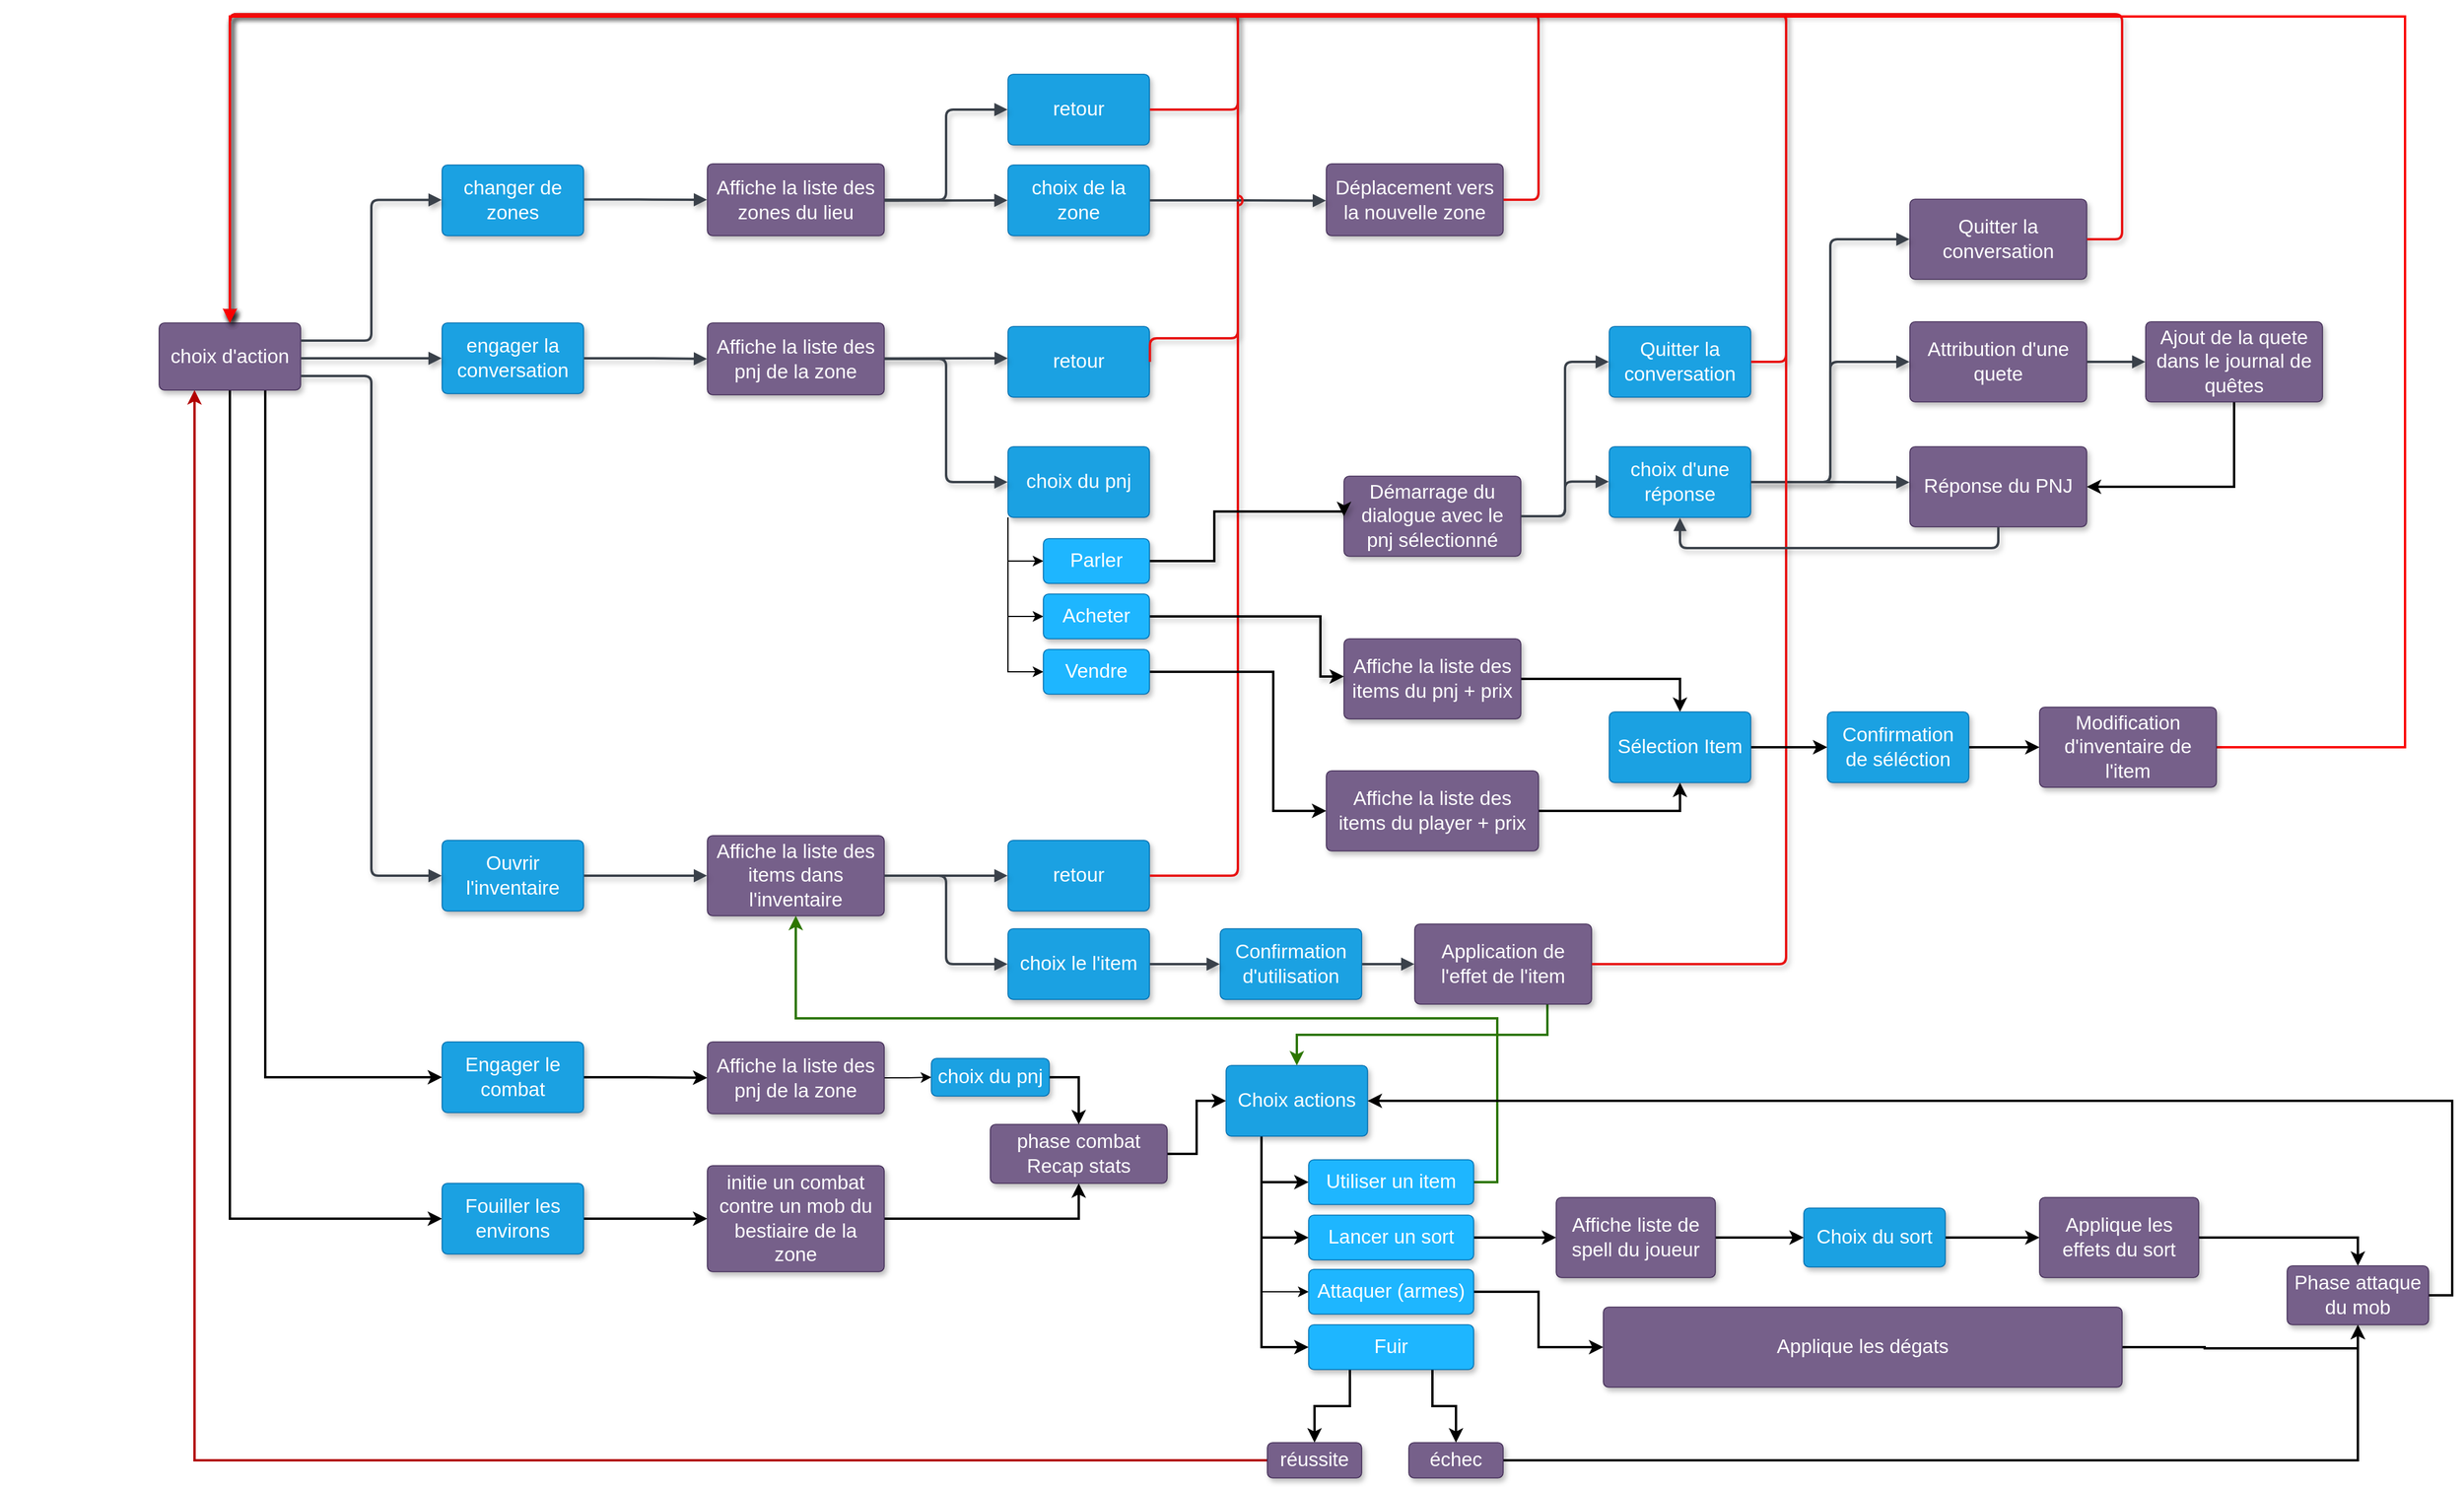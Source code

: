 <mxfile version="21.7.5" type="github">
  <diagram name="Page-1" id="pXf57ErNR6CUXouXYGjw">
    <mxGraphModel dx="1434" dy="737" grid="1" gridSize="10" guides="1" tooltips="1" connect="1" arrows="1" fold="1" page="1" pageScale="1" pageWidth="827" pageHeight="1169" math="0" shadow="0">
      <root>
        <mxCell id="0" />
        <mxCell id="1" parent="0" />
        <mxCell id="cWhIVoYmu8lc0drstKn1-5" value="" style="html=1;overflow=block;blockSpacing=1;whiteSpace=wrap;shape=image;fontSize=13;spacing=3.8;strokeColor=none;strokeOpacity=100;strokeWidth=0;image=https://images.lucid.app/images/f2c047ac-3853-4845-8011-361d3f9bb1c0/content;imageAspect=0;lucidId=NDhw_tzAxtpc;" parent="1" vertex="1">
          <mxGeometry x="300" y="255" width="96" height="96" as="geometry" />
        </mxCell>
        <mxCell id="cWhIVoYmu8lc0drstKn1-6" value="changer de zones" style="html=1;overflow=block;blockSpacing=1;whiteSpace=wrap;fontSize=16.7;fontColor=#ffffff;spacing=3.8;strokeColor=#006EAF;strokeOpacity=100;rounded=1;absoluteArcSize=1;arcSize=9;strokeWidth=0.8;lucidId=AEhwHSCOM_VT;shadow=1;fillColor=#1ba1e2;" parent="1" vertex="1">
          <mxGeometry x="675" y="136" width="120" height="60" as="geometry" />
        </mxCell>
        <mxCell id="cWhIVoYmu8lc0drstKn1-7" value="" style="html=1;jettySize=18;whiteSpace=wrap;fontSize=13;strokeColor=#3a414a;strokeOpacity=100;strokeWidth=2;rounded=1;arcSize=12;edgeStyle=orthogonalEdgeStyle;startArrow=none;endArrow=block;endFill=1;exitX=1.003;exitY=0.488;exitPerimeter=0;entryX=-0.002;entryY=0.5;entryPerimeter=0;lucidId=KEhwgNoPgrf7;shadow=1;" parent="1" source="cWhIVoYmu8lc0drstKn1-6" target="cWhIVoYmu8lc0drstKn1-11" edge="1">
          <mxGeometry width="100" height="100" relative="1" as="geometry">
            <Array as="points" />
          </mxGeometry>
        </mxCell>
        <mxCell id="cWhIVoYmu8lc0drstKn1-8" value="engager la conversation" style="html=1;overflow=block;blockSpacing=1;whiteSpace=wrap;fontSize=16.7;fontColor=#ffffff;spacing=3.8;strokeColor=#006EAF;strokeOpacity=100;rounded=1;absoluteArcSize=1;arcSize=9;strokeWidth=0.8;lucidId=nLhwSF._7.M3;glass=0;perimeter=rectanglePerimeter;shadow=1;fillColor=#1ba1e2;" parent="1" vertex="1">
          <mxGeometry x="675" y="270" width="120" height="60" as="geometry" />
        </mxCell>
        <mxCell id="cWhIVoYmu8lc0drstKn1-9" value="Ouvrir l&#39;inventaire" style="html=1;overflow=block;blockSpacing=1;whiteSpace=wrap;fontSize=16.7;fontColor=#ffffff;spacing=3.8;strokeColor=#006EAF;strokeOpacity=100;rounded=1;absoluteArcSize=1;arcSize=9;strokeWidth=0.8;lucidId=sLhw0DfxsH~P;shadow=1;fillColor=#1ba1e2;" parent="1" vertex="1">
          <mxGeometry x="675" y="709" width="120" height="60" as="geometry" />
        </mxCell>
        <mxCell id="cWhIVoYmu8lc0drstKn1-10" value="" style="html=1;jettySize=18;whiteSpace=wrap;fontSize=13;strokeColor=#3a414a;strokeOpacity=100;strokeWidth=2;rounded=1;arcSize=12;edgeStyle=orthogonalEdgeStyle;startArrow=none;endArrow=block;endFill=1;exitX=1.003;exitY=0.5;exitPerimeter=0;entryX=-0.002;entryY=0.5;entryPerimeter=0;lucidId=DkiwiF8a_IT9;shadow=1;" parent="1" source="cWhIVoYmu8lc0drstKn1-8" target="cWhIVoYmu8lc0drstKn1-12" edge="1">
          <mxGeometry width="100" height="100" relative="1" as="geometry">
            <Array as="points" />
          </mxGeometry>
        </mxCell>
        <mxCell id="cWhIVoYmu8lc0drstKn1-11" value="Affiche la liste des zones du lieu" style="html=1;overflow=block;blockSpacing=1;whiteSpace=wrap;fontSize=16.7;spacing=3.8;strokeOpacity=100;rounded=1;absoluteArcSize=1;arcSize=9;strokeWidth=0.8;lucidId=2kiwTFsuE1p5;shadow=1;fillColor=#76608a;strokeColor=#432D57;fontColor=#ffffff;" parent="1" vertex="1">
          <mxGeometry x="900" y="135" width="150" height="61" as="geometry" />
        </mxCell>
        <mxCell id="cWhIVoYmu8lc0drstKn1-12" value="Affiche la liste des pnj de la zone" style="html=1;overflow=block;blockSpacing=1;whiteSpace=wrap;fontSize=16.7;spacing=3.8;strokeOpacity=100;rounded=1;absoluteArcSize=1;arcSize=9;strokeWidth=0.8;lucidId=cmiwOlxFpaWT;shadow=1;fillColor=#76608a;strokeColor=#432D57;fontColor=#ffffff;" parent="1" vertex="1">
          <mxGeometry x="900" y="270" width="150" height="61" as="geometry" />
        </mxCell>
        <mxCell id="cWhIVoYmu8lc0drstKn1-13" value="" style="html=1;jettySize=18;whiteSpace=wrap;fontSize=13;strokeColor=#3a414a;strokeOpacity=100;strokeWidth=2;rounded=1;arcSize=12;edgeStyle=orthogonalEdgeStyle;startArrow=none;endArrow=block;endFill=1;exitX=1.002;exitY=0.512;exitPerimeter=0;entryX=-0.003;entryY=0.5;entryPerimeter=0;lucidId=yniwlX-cgcV3;shadow=1;" parent="1" source="cWhIVoYmu8lc0drstKn1-11" target="cWhIVoYmu8lc0drstKn1-14" edge="1">
          <mxGeometry width="100" height="100" relative="1" as="geometry">
            <Array as="points">
              <mxPoint x="1155" y="166" />
            </Array>
          </mxGeometry>
        </mxCell>
        <mxCell id="cWhIVoYmu8lc0drstKn1-14" value="choix de la zone" style="html=1;overflow=block;blockSpacing=1;whiteSpace=wrap;fontSize=16.7;fontColor=#ffffff;spacing=3.8;strokeColor=#006EAF;strokeOpacity=100;rounded=1;absoluteArcSize=1;arcSize=9;strokeWidth=0.8;lucidId=VniwyBhg52oo;shadow=1;fillColor=#1ba1e2;" parent="1" vertex="1">
          <mxGeometry x="1155" y="136" width="120" height="60" as="geometry" />
        </mxCell>
        <mxCell id="cWhIVoYmu8lc0drstKn1-15" value="retour" style="html=1;overflow=block;blockSpacing=1;whiteSpace=wrap;fontSize=16.7;fontColor=#ffffff;spacing=3.8;strokeColor=#006EAF;strokeOpacity=100;rounded=1;absoluteArcSize=1;arcSize=9;strokeWidth=0.8;lucidId=poiwYziT9EuI;shadow=1;fillColor=#1ba1e2;" parent="1" vertex="1">
          <mxGeometry x="1155" y="59" width="120" height="60" as="geometry" />
        </mxCell>
        <mxCell id="cWhIVoYmu8lc0drstKn1-16" value="" style="html=1;jettySize=18;whiteSpace=wrap;fontSize=13;strokeColor=#3a414a;strokeOpacity=100;strokeWidth=2;rounded=1;arcSize=12;edgeStyle=orthogonalEdgeStyle;startArrow=none;endArrow=block;endFill=1;exitX=1.002;exitY=0.5;exitPerimeter=0;entryX=-0.003;entryY=0.5;entryPerimeter=0;lucidId=Eoiwc4lwBgEu;shadow=1;" parent="1" source="cWhIVoYmu8lc0drstKn1-11" target="cWhIVoYmu8lc0drstKn1-15" edge="1">
          <mxGeometry width="100" height="100" relative="1" as="geometry">
            <Array as="points" />
          </mxGeometry>
        </mxCell>
        <mxCell id="cWhIVoYmu8lc0drstKn1-17" value="" style="html=1;jettySize=18;whiteSpace=wrap;fontSize=13;strokeColor=#e81313;strokeOpacity=100;strokeWidth=2;rounded=1;arcSize=12;edgeStyle=orthogonalEdgeStyle;startArrow=none;endArrow=block;endFill=1;exitX=1.003;exitY=0.5;exitPerimeter=0;entryX=0.5;entryY=-0.007;entryPerimeter=0;lucidId=7oiwGmUg6I0B;shadow=1;" parent="1" source="cWhIVoYmu8lc0drstKn1-15" target="cWhIVoYmu8lc0drstKn1-18" edge="1">
          <mxGeometry width="100" height="100" relative="1" as="geometry">
            <Array as="points">
              <mxPoint x="1350" y="89" />
              <mxPoint x="1350" y="8" />
              <mxPoint x="495" y="8" />
            </Array>
          </mxGeometry>
        </mxCell>
        <mxCell id="cWhIVoYmu8lc0drstKn1-85" style="edgeStyle=orthogonalEdgeStyle;rounded=0;orthogonalLoop=1;jettySize=auto;html=1;exitX=0.75;exitY=1;exitDx=0;exitDy=0;entryX=0;entryY=0.5;entryDx=0;entryDy=0;strokeWidth=2;" parent="1" source="cWhIVoYmu8lc0drstKn1-18" target="cWhIVoYmu8lc0drstKn1-86" edge="1">
          <mxGeometry relative="1" as="geometry">
            <mxPoint x="530" y="750" as="targetPoint" />
          </mxGeometry>
        </mxCell>
        <mxCell id="cWhIVoYmu8lc0drstKn1-89" style="edgeStyle=orthogonalEdgeStyle;rounded=0;orthogonalLoop=1;jettySize=auto;html=1;exitX=0.5;exitY=1;exitDx=0;exitDy=0;entryX=0;entryY=0.5;entryDx=0;entryDy=0;strokeWidth=2;" parent="1" source="cWhIVoYmu8lc0drstKn1-18" target="cWhIVoYmu8lc0drstKn1-90" edge="1">
          <mxGeometry relative="1" as="geometry">
            <mxPoint x="494.5" y="1031.25" as="targetPoint" />
          </mxGeometry>
        </mxCell>
        <mxCell id="cWhIVoYmu8lc0drstKn1-18" value="choix d&#39;action" style="html=1;overflow=block;blockSpacing=1;whiteSpace=wrap;fontSize=16.7;fontColor=#ffffff;spacing=9;strokeColor=#432D57;strokeOpacity=100;rounded=1;absoluteArcSize=1;arcSize=9;strokeWidth=0.8;lucidId=cpiwK5E.C-O5;shadow=1;fillColor=#76608a;" parent="1" vertex="1">
          <mxGeometry x="435" y="270" width="120" height="57" as="geometry" />
        </mxCell>
        <mxCell id="cWhIVoYmu8lc0drstKn1-19" value="retour" style="html=1;overflow=block;blockSpacing=1;whiteSpace=wrap;fontSize=16.7;fontColor=#ffffff;spacing=3.8;strokeColor=#006EAF;strokeOpacity=100;rounded=1;absoluteArcSize=1;arcSize=9;strokeWidth=0.8;lucidId=mgjwtNQ0fTA8;shadow=1;fillColor=#1ba1e2;" parent="1" vertex="1">
          <mxGeometry x="1155" y="273" width="120" height="60" as="geometry" />
        </mxCell>
        <mxCell id="cWhIVoYmu8lc0drstKn1-82" style="edgeStyle=orthogonalEdgeStyle;rounded=0;orthogonalLoop=1;jettySize=auto;html=1;exitX=0;exitY=1;exitDx=0;exitDy=0;entryX=0;entryY=0.5;entryDx=0;entryDy=0;" parent="1" source="cWhIVoYmu8lc0drstKn1-20" target="cWhIVoYmu8lc0drstKn1-59" edge="1">
          <mxGeometry relative="1" as="geometry" />
        </mxCell>
        <mxCell id="cWhIVoYmu8lc0drstKn1-83" style="edgeStyle=orthogonalEdgeStyle;rounded=0;orthogonalLoop=1;jettySize=auto;html=1;exitX=0;exitY=1;exitDx=0;exitDy=0;entryX=0;entryY=0.5;entryDx=0;entryDy=0;" parent="1" source="cWhIVoYmu8lc0drstKn1-20" target="cWhIVoYmu8lc0drstKn1-60" edge="1">
          <mxGeometry relative="1" as="geometry" />
        </mxCell>
        <mxCell id="cWhIVoYmu8lc0drstKn1-84" style="edgeStyle=orthogonalEdgeStyle;rounded=0;orthogonalLoop=1;jettySize=auto;html=1;exitX=0;exitY=1;exitDx=0;exitDy=0;entryX=0;entryY=0.5;entryDx=0;entryDy=0;" parent="1" source="cWhIVoYmu8lc0drstKn1-20" target="cWhIVoYmu8lc0drstKn1-61" edge="1">
          <mxGeometry relative="1" as="geometry" />
        </mxCell>
        <mxCell id="cWhIVoYmu8lc0drstKn1-20" value="choix du pnj" style="html=1;overflow=block;blockSpacing=1;whiteSpace=wrap;fontSize=16.7;fontColor=#ffffff;spacing=3.8;strokeColor=#006EAF;strokeOpacity=100;rounded=1;absoluteArcSize=1;arcSize=9;strokeWidth=0.8;lucidId=qgjw9BtgjcCQ;shadow=1;fillColor=#1ba1e2;" parent="1" vertex="1">
          <mxGeometry x="1155" y="375" width="120" height="60" as="geometry" />
        </mxCell>
        <mxCell id="cWhIVoYmu8lc0drstKn1-21" value="" style="html=1;jettySize=18;whiteSpace=wrap;fontSize=13;strokeColor=#e81313;strokeOpacity=100;strokeWidth=2;rounded=1;arcSize=12;edgeStyle=orthogonalEdgeStyle;startArrow=none;endArrow=block;endFill=1;exitX=1.003;exitY=0.5;exitPerimeter=0;entryX=0.5;entryY=-0.007;entryPerimeter=0;lucidId=Fgjw.ODxZ1qW;shadow=1;" parent="1" source="cWhIVoYmu8lc0drstKn1-19" target="cWhIVoYmu8lc0drstKn1-18" edge="1">
          <mxGeometry width="100" height="100" relative="1" as="geometry">
            <Array as="points">
              <mxPoint x="1275" y="283" />
              <mxPoint x="1350" y="283" />
              <mxPoint x="1350" y="8" />
              <mxPoint x="495" y="8" />
            </Array>
          </mxGeometry>
        </mxCell>
        <mxCell id="cWhIVoYmu8lc0drstKn1-22" value="Déplacement vers la nouvelle zone" style="html=1;overflow=block;blockSpacing=1;whiteSpace=wrap;fontSize=16.7;spacing=3.8;strokeOpacity=100;rounded=1;absoluteArcSize=1;arcSize=9;strokeWidth=0.8;lucidId=NhjwN5seCjLi;shadow=1;fillColor=#76608a;strokeColor=#432D57;fontColor=#ffffff;" parent="1" vertex="1">
          <mxGeometry x="1425" y="135" width="150" height="61" as="geometry" />
        </mxCell>
        <mxCell id="cWhIVoYmu8lc0drstKn1-23" value="" style="html=1;jettySize=18;whiteSpace=wrap;fontSize=13;strokeColor=#3a414a;strokeOpacity=100;strokeWidth=2;rounded=1;arcSize=12;edgeStyle=orthogonalEdgeStyle;startArrow=none;endArrow=block;endFill=1;exitX=1.003;exitY=0.5;exitPerimeter=0;entryX=-0.002;entryY=0.512;entryPerimeter=0;lucidId=2hjwpzxrK0rB;shadow=1;" parent="1" source="cWhIVoYmu8lc0drstKn1-14" target="cWhIVoYmu8lc0drstKn1-22" edge="1">
          <mxGeometry width="100" height="100" relative="1" as="geometry">
            <Array as="points" />
          </mxGeometry>
        </mxCell>
        <mxCell id="cWhIVoYmu8lc0drstKn1-24" value="" style="html=1;jettySize=18;whiteSpace=wrap;fontSize=13;strokeColor=#e81313;strokeOpacity=100;strokeWidth=2;rounded=1;arcSize=12;edgeStyle=orthogonalEdgeStyle;startArrow=none;endArrow=block;endFill=1;exitX=1.002;exitY=0.5;exitPerimeter=0;entryX=0.5;entryY=-0.007;entryPerimeter=0;lucidId=pijwfKskMDhM;shadow=1;" parent="1" source="cWhIVoYmu8lc0drstKn1-22" target="cWhIVoYmu8lc0drstKn1-18" edge="1">
          <mxGeometry width="100" height="100" relative="1" as="geometry">
            <Array as="points">
              <mxPoint x="1605" y="165" />
              <mxPoint x="1605" y="8" />
              <mxPoint x="495" y="8" />
            </Array>
          </mxGeometry>
        </mxCell>
        <mxCell id="cWhIVoYmu8lc0drstKn1-25" value="" style="html=1;jettySize=18;whiteSpace=wrap;fontSize=13;strokeColor=#3a414a;strokeOpacity=100;strokeWidth=2;rounded=1;arcSize=12;edgeStyle=orthogonalEdgeStyle;startArrow=none;endArrow=block;endFill=1;exitX=1.003;exitY=0.263;exitPerimeter=0;entryX=-0.003;entryY=0.493;entryPerimeter=0;lucidId=ejjw0sVsWgdk;shadow=1;" parent="1" source="cWhIVoYmu8lc0drstKn1-18" target="cWhIVoYmu8lc0drstKn1-6" edge="1">
          <mxGeometry width="100" height="100" relative="1" as="geometry">
            <Array as="points" />
          </mxGeometry>
        </mxCell>
        <mxCell id="cWhIVoYmu8lc0drstKn1-26" value="" style="html=1;jettySize=18;whiteSpace=wrap;fontSize=13;strokeColor=#3a414a;strokeOpacity=100;strokeWidth=2;rounded=1;arcSize=12;edgeStyle=orthogonalEdgeStyle;startArrow=none;endArrow=block;endFill=1;exitX=1.003;exitY=0.526;exitPerimeter=0;entryX=-0.003;entryY=0.5;entryPerimeter=0;lucidId=ujjwj6dSUhN7;shadow=1;" parent="1" source="cWhIVoYmu8lc0drstKn1-18" target="cWhIVoYmu8lc0drstKn1-8" edge="1">
          <mxGeometry width="100" height="100" relative="1" as="geometry">
            <Array as="points" />
          </mxGeometry>
        </mxCell>
        <mxCell id="cWhIVoYmu8lc0drstKn1-27" value="" style="html=1;jettySize=18;whiteSpace=wrap;fontSize=13;strokeColor=#3a414a;strokeOpacity=100;strokeWidth=2;rounded=1;arcSize=12;edgeStyle=orthogonalEdgeStyle;startArrow=none;endArrow=block;endFill=1;exitX=1.003;exitY=0.789;exitPerimeter=0;entryX=-0.003;entryY=0.5;entryPerimeter=0;lucidId=EjjwHa7q5nLD;shadow=1;" parent="1" source="cWhIVoYmu8lc0drstKn1-18" target="cWhIVoYmu8lc0drstKn1-9" edge="1">
          <mxGeometry width="100" height="100" relative="1" as="geometry">
            <Array as="points" />
          </mxGeometry>
        </mxCell>
        <mxCell id="cWhIVoYmu8lc0drstKn1-28" value="" style="html=1;jettySize=18;whiteSpace=wrap;fontSize=13;strokeColor=#3a414a;strokeOpacity=100;strokeWidth=2;rounded=1;arcSize=12;edgeStyle=orthogonalEdgeStyle;startArrow=none;endArrow=block;endFill=1;exitX=1.002;exitY=0.494;exitPerimeter=0;entryX=-0.002;entryY=0.45;entryPerimeter=0;lucidId=4kjw_h5jDd_P;shadow=1;" parent="1" source="cWhIVoYmu8lc0drstKn1-12" target="cWhIVoYmu8lc0drstKn1-19" edge="1">
          <mxGeometry width="100" height="100" relative="1" as="geometry">
            <Array as="points">
              <mxPoint x="1155" y="300" />
            </Array>
          </mxGeometry>
        </mxCell>
        <mxCell id="cWhIVoYmu8lc0drstKn1-29" value="" style="html=1;jettySize=18;whiteSpace=wrap;fontSize=13;strokeColor=#3a414a;strokeOpacity=100;strokeWidth=2;rounded=1;arcSize=12;edgeStyle=orthogonalEdgeStyle;startArrow=none;endArrow=block;endFill=1;exitX=1.002;exitY=0.5;exitPerimeter=0;entryX=-0.003;entryY=0.5;entryPerimeter=0;lucidId=aljwPK9jdADe;shadow=1;" parent="1" source="cWhIVoYmu8lc0drstKn1-12" target="cWhIVoYmu8lc0drstKn1-20" edge="1">
          <mxGeometry width="100" height="100" relative="1" as="geometry">
            <Array as="points" />
          </mxGeometry>
        </mxCell>
        <mxCell id="cWhIVoYmu8lc0drstKn1-30" value="Démarrage du dialogue avec le pnj sélectionné" style="html=1;overflow=block;blockSpacing=1;whiteSpace=wrap;fontSize=16.7;spacing=3.8;strokeOpacity=100;rounded=1;absoluteArcSize=1;arcSize=9;strokeWidth=0.8;lucidId=EljwK09G9nqQ;shadow=1;fillColor=#76608a;strokeColor=#432D57;fontColor=#ffffff;" parent="1" vertex="1">
          <mxGeometry x="1440" y="400" width="150" height="68" as="geometry" />
        </mxCell>
        <mxCell id="cWhIVoYmu8lc0drstKn1-32" value="choix d&#39;une réponse" style="html=1;overflow=block;blockSpacing=1;whiteSpace=wrap;fontSize=16.7;fontColor=#ffffff;spacing=3.8;strokeColor=#006EAF;strokeOpacity=100;rounded=1;absoluteArcSize=1;arcSize=9;strokeWidth=0.8;lucidId=0mjwWVyiKcxn;shadow=1;fillColor=#1ba1e2;" parent="1" vertex="1">
          <mxGeometry x="1665" y="375" width="120" height="60" as="geometry" />
        </mxCell>
        <mxCell id="cWhIVoYmu8lc0drstKn1-33" value="Quitter la conversation" style="html=1;overflow=block;blockSpacing=1;whiteSpace=wrap;fontSize=16.7;spacing=3.8;strokeOpacity=100;rounded=1;absoluteArcSize=1;arcSize=9;strokeWidth=0.8;lucidId=gnjw3Rhx1lc6;shadow=1;fillColor=#1ba1e2;fontColor=#ffffff;strokeColor=#006EAF;" parent="1" vertex="1">
          <mxGeometry x="1665" y="273" width="120" height="60" as="geometry" />
        </mxCell>
        <mxCell id="cWhIVoYmu8lc0drstKn1-34" value="" style="html=1;jettySize=18;whiteSpace=wrap;fontSize=13;strokeColor=#3a414a;strokeOpacity=100;strokeWidth=2;rounded=1;arcSize=12;edgeStyle=orthogonalEdgeStyle;startArrow=none;endArrow=block;endFill=1;exitX=1.002;exitY=0.5;exitPerimeter=0;entryX=-0.003;entryY=0.494;entryPerimeter=0;lucidId=CnjwrM5vSXp~;shadow=1;" parent="1" source="cWhIVoYmu8lc0drstKn1-30" target="cWhIVoYmu8lc0drstKn1-32" edge="1">
          <mxGeometry width="100" height="100" relative="1" as="geometry">
            <Array as="points" />
          </mxGeometry>
        </mxCell>
        <mxCell id="cWhIVoYmu8lc0drstKn1-35" value="" style="html=1;jettySize=18;whiteSpace=wrap;fontSize=13;strokeColor=#3a414a;strokeOpacity=100;strokeWidth=2;rounded=1;arcSize=12;edgeStyle=orthogonalEdgeStyle;startArrow=none;endArrow=block;endFill=1;exitX=1.002;exitY=0.5;exitPerimeter=0;entryX=-0.003;entryY=0.5;entryPerimeter=0;lucidId=HnjwW5t_CYCh;shadow=1;" parent="1" source="cWhIVoYmu8lc0drstKn1-30" target="cWhIVoYmu8lc0drstKn1-33" edge="1">
          <mxGeometry width="100" height="100" relative="1" as="geometry">
            <Array as="points" />
          </mxGeometry>
        </mxCell>
        <mxCell id="cWhIVoYmu8lc0drstKn1-36" value="" style="html=1;jettySize=18;whiteSpace=wrap;fontSize=13;strokeColor=#e81313;strokeOpacity=100;strokeWidth=2;rounded=1;arcSize=12;edgeStyle=orthogonalEdgeStyle;startArrow=none;endArrow=block;endFill=1;exitX=1.003;exitY=0.5;exitPerimeter=0;entryX=0.5;entryY=-0.007;entryPerimeter=0;lucidId=3njwqm7Eqh_e;shadow=1;" parent="1" source="cWhIVoYmu8lc0drstKn1-33" target="cWhIVoYmu8lc0drstKn1-18" edge="1">
          <mxGeometry width="100" height="100" relative="1" as="geometry">
            <Array as="points">
              <mxPoint x="1815" y="303" />
              <mxPoint x="1815" y="8" />
              <mxPoint x="495" y="8" />
            </Array>
          </mxGeometry>
        </mxCell>
        <mxCell id="cWhIVoYmu8lc0drstKn1-37" value="Réponse du PNJ" style="html=1;overflow=block;blockSpacing=1;whiteSpace=wrap;fontSize=16.7;spacing=3.8;strokeOpacity=100;rounded=1;absoluteArcSize=1;arcSize=9;strokeWidth=0.8;lucidId=LojwBHifcv6z;shadow=1;fillColor=#76608a;strokeColor=#432D57;fontColor=#ffffff;" parent="1" vertex="1">
          <mxGeometry x="1920" y="375" width="150" height="68" as="geometry" />
        </mxCell>
        <mxCell id="cWhIVoYmu8lc0drstKn1-38" value="" style="html=1;jettySize=18;whiteSpace=wrap;fontSize=13;strokeColor=#3a414a;strokeOpacity=100;strokeWidth=2;rounded=1;arcSize=12;edgeStyle=orthogonalEdgeStyle;startArrow=none;endArrow=block;endFill=1;exitX=1.003;exitY=0.5;exitPerimeter=0;entryX=-0.002;entryY=0.444;entryPerimeter=0;lucidId=4ojwZ1-GD_Hs;shadow=1;" parent="1" source="cWhIVoYmu8lc0drstKn1-32" target="cWhIVoYmu8lc0drstKn1-37" edge="1">
          <mxGeometry width="100" height="100" relative="1" as="geometry">
            <Array as="points" />
          </mxGeometry>
        </mxCell>
        <mxCell id="cWhIVoYmu8lc0drstKn1-39" value="Attribution d&#39;une quete" style="html=1;overflow=block;blockSpacing=1;whiteSpace=wrap;fontSize=16.7;spacing=3.8;strokeOpacity=100;rounded=1;absoluteArcSize=1;arcSize=9;strokeWidth=0.8;lucidId=0pjw~6Bn57pE;shadow=1;fillColor=#76608a;strokeColor=#432D57;fontColor=#ffffff;" parent="1" vertex="1">
          <mxGeometry x="1920" y="269" width="150" height="68" as="geometry" />
        </mxCell>
        <mxCell id="cWhIVoYmu8lc0drstKn1-40" value="Quitter la conversation" style="html=1;overflow=block;blockSpacing=1;whiteSpace=wrap;fontSize=16.7;spacing=3.8;strokeOpacity=100;rounded=1;absoluteArcSize=1;arcSize=9;strokeWidth=0.8;lucidId=4pjwjmo7.zKn;shadow=1;fillColor=#76608a;strokeColor=#432D57;fontColor=#ffffff;" parent="1" vertex="1">
          <mxGeometry x="1920" y="165" width="150" height="68" as="geometry" />
        </mxCell>
        <mxCell id="cWhIVoYmu8lc0drstKn1-41" value="" style="html=1;jettySize=18;whiteSpace=wrap;fontSize=13;strokeColor=#3a414a;strokeOpacity=100;strokeWidth=2;rounded=1;arcSize=12;edgeStyle=orthogonalEdgeStyle;startArrow=none;endArrow=block;endFill=1;exitX=1.003;exitY=0.5;exitPerimeter=0;entryX=-0.002;entryY=0.5;entryPerimeter=0;lucidId=nqjwHsJHIPmb;shadow=1;" parent="1" source="cWhIVoYmu8lc0drstKn1-32" target="cWhIVoYmu8lc0drstKn1-39" edge="1">
          <mxGeometry width="100" height="100" relative="1" as="geometry">
            <Array as="points" />
          </mxGeometry>
        </mxCell>
        <mxCell id="cWhIVoYmu8lc0drstKn1-42" value="" style="html=1;jettySize=18;whiteSpace=wrap;fontSize=13;strokeColor=#3a414a;strokeOpacity=100;strokeWidth=2;rounded=1;arcSize=12;edgeStyle=orthogonalEdgeStyle;startArrow=none;endArrow=block;endFill=1;exitX=1.003;exitY=0.5;exitPerimeter=0;entryX=-0.002;entryY=0.5;entryPerimeter=0;lucidId=NqjwI6qV~NIh;shadow=1;" parent="1" source="cWhIVoYmu8lc0drstKn1-32" target="cWhIVoYmu8lc0drstKn1-40" edge="1">
          <mxGeometry width="100" height="100" relative="1" as="geometry">
            <Array as="points" />
          </mxGeometry>
        </mxCell>
        <mxCell id="cWhIVoYmu8lc0drstKn1-43" value="" style="html=1;jettySize=18;whiteSpace=wrap;fontSize=13;strokeColor=#e81313;strokeOpacity=100;strokeWidth=2;rounded=1;arcSize=12;edgeStyle=orthogonalEdgeStyle;startArrow=none;endArrow=block;endFill=1;exitX=1.002;exitY=0.5;exitPerimeter=0;entryX=0.5;entryY=-0.007;entryPerimeter=0;lucidId=hrjw8tK5Uj2A;shadow=1;" parent="1" source="cWhIVoYmu8lc0drstKn1-40" target="cWhIVoYmu8lc0drstKn1-18" edge="1">
          <mxGeometry width="100" height="100" relative="1" as="geometry">
            <Array as="points">
              <mxPoint x="2100" y="199" />
              <mxPoint x="2100" y="8" />
              <mxPoint x="495" y="8" />
            </Array>
          </mxGeometry>
        </mxCell>
        <mxCell id="cWhIVoYmu8lc0drstKn1-81" style="edgeStyle=orthogonalEdgeStyle;rounded=0;orthogonalLoop=1;jettySize=auto;html=1;exitX=0.5;exitY=1;exitDx=0;exitDy=0;entryX=1;entryY=0.5;entryDx=0;entryDy=0;strokeWidth=2;" parent="1" source="cWhIVoYmu8lc0drstKn1-44" target="cWhIVoYmu8lc0drstKn1-37" edge="1">
          <mxGeometry relative="1" as="geometry" />
        </mxCell>
        <mxCell id="cWhIVoYmu8lc0drstKn1-44" value="Ajout de la quete dans le journal de quêtes" style="html=1;overflow=block;blockSpacing=1;whiteSpace=wrap;fontSize=16.7;spacing=3.8;strokeOpacity=100;rounded=1;absoluteArcSize=1;arcSize=9;strokeWidth=0.8;lucidId=ytjwe5n6tDI9;shadow=1;fillColor=#76608a;strokeColor=#432D57;fontColor=#ffffff;" parent="1" vertex="1">
          <mxGeometry x="2120" y="269" width="150" height="68" as="geometry" />
        </mxCell>
        <mxCell id="cWhIVoYmu8lc0drstKn1-45" value="" style="html=1;jettySize=18;whiteSpace=wrap;fontSize=13;strokeColor=#3a414a;strokeOpacity=100;strokeWidth=2;rounded=1;arcSize=12;edgeStyle=orthogonalEdgeStyle;startArrow=none;endArrow=block;endFill=1;exitX=1.002;exitY=0.5;exitPerimeter=0;entryX=-0.002;entryY=0.5;entryPerimeter=0;lucidId=VtjwZZ3~stfn;shadow=1;" parent="1" source="cWhIVoYmu8lc0drstKn1-39" target="cWhIVoYmu8lc0drstKn1-44" edge="1">
          <mxGeometry width="100" height="100" relative="1" as="geometry">
            <Array as="points" />
          </mxGeometry>
        </mxCell>
        <mxCell id="cWhIVoYmu8lc0drstKn1-46" value="Affiche la liste des items dans l&#39;inventaire" style="html=1;overflow=block;blockSpacing=1;whiteSpace=wrap;fontSize=16.7;spacing=3.8;strokeOpacity=100;rounded=1;absoluteArcSize=1;arcSize=9;strokeWidth=0.8;lucidId=EujwVui4paHW;shadow=1;fillColor=#76608a;strokeColor=#432D57;fontColor=#ffffff;" parent="1" vertex="1">
          <mxGeometry x="900" y="705" width="150" height="68" as="geometry" />
        </mxCell>
        <mxCell id="cWhIVoYmu8lc0drstKn1-47" value="retour" style="html=1;overflow=block;blockSpacing=1;whiteSpace=wrap;fontSize=16.7;fontColor=#ffffff;spacing=3.8;strokeColor=#006EAF;strokeOpacity=100;rounded=1;absoluteArcSize=1;arcSize=9;strokeWidth=0.8;lucidId=8ujwH9HzV3VZ;shadow=1;fillColor=#1ba1e2;" parent="1" vertex="1">
          <mxGeometry x="1155" y="709" width="120" height="60" as="geometry" />
        </mxCell>
        <mxCell id="cWhIVoYmu8lc0drstKn1-48" value="choix le l&#39;item" style="html=1;overflow=block;blockSpacing=1;whiteSpace=wrap;fontSize=16.7;fontColor=#ffffff;spacing=3.8;strokeColor=#006EAF;strokeOpacity=100;rounded=1;absoluteArcSize=1;arcSize=9;strokeWidth=0.8;lucidId=lvjwNKbjxjer;shadow=1;fillColor=#1ba1e2;" parent="1" vertex="1">
          <mxGeometry x="1155" y="784" width="120" height="60" as="geometry" />
        </mxCell>
        <mxCell id="cWhIVoYmu8lc0drstKn1-49" value="Confirmation d&#39;utilisation" style="html=1;overflow=block;blockSpacing=1;whiteSpace=wrap;fontSize=16.7;fontColor=#ffffff;spacing=3.8;strokeColor=#006EAF;strokeOpacity=100;rounded=1;absoluteArcSize=1;arcSize=9;strokeWidth=0.8;lucidId=ArkwM9TBI~BY;shadow=1;fillColor=#1ba1e2;" parent="1" vertex="1">
          <mxGeometry x="1335" y="784" width="120" height="60" as="geometry" />
        </mxCell>
        <mxCell id="cWhIVoYmu8lc0drstKn1-110" style="edgeStyle=orthogonalEdgeStyle;rounded=0;orthogonalLoop=1;jettySize=auto;html=1;exitX=0.75;exitY=1;exitDx=0;exitDy=0;entryX=0.5;entryY=0;entryDx=0;entryDy=0;fillColor=#60a917;strokeColor=#2D7600;strokeWidth=2;" parent="1" source="cWhIVoYmu8lc0drstKn1-50" target="cWhIVoYmu8lc0drstKn1-95" edge="1">
          <mxGeometry relative="1" as="geometry" />
        </mxCell>
        <mxCell id="cWhIVoYmu8lc0drstKn1-50" value="Application de l&#39;effet de l&#39;item" style="html=1;overflow=block;blockSpacing=1;whiteSpace=wrap;fontSize=16.7;spacing=3.8;strokeOpacity=100;rounded=1;absoluteArcSize=1;arcSize=9;strokeWidth=0.8;lucidId=XrkwdKKCJNXg;shadow=1;fillColor=#76608a;strokeColor=#432D57;fontColor=#ffffff;" parent="1" vertex="1">
          <mxGeometry x="1500" y="780" width="150" height="68" as="geometry" />
        </mxCell>
        <mxCell id="cWhIVoYmu8lc0drstKn1-51" value="" style="html=1;jettySize=18;whiteSpace=wrap;fontSize=13;strokeColor=#3a414a;strokeOpacity=100;strokeWidth=2;rounded=1;arcSize=12;edgeStyle=orthogonalEdgeStyle;startArrow=none;endArrow=block;endFill=1;exitX=1.002;exitY=0.5;exitPerimeter=0;entryX=-0.003;entryY=0.5;entryPerimeter=0;lucidId=cskwKY04_iHd;shadow=1;" parent="1" source="cWhIVoYmu8lc0drstKn1-46" target="cWhIVoYmu8lc0drstKn1-47" edge="1">
          <mxGeometry width="100" height="100" relative="1" as="geometry">
            <Array as="points" />
          </mxGeometry>
        </mxCell>
        <mxCell id="cWhIVoYmu8lc0drstKn1-52" value="" style="html=1;jettySize=18;whiteSpace=wrap;fontSize=13;strokeColor=#3a414a;strokeOpacity=100;strokeWidth=2;rounded=1;arcSize=12;edgeStyle=orthogonalEdgeStyle;startArrow=none;endArrow=block;endFill=1;exitX=1.002;exitY=0.5;exitPerimeter=0;entryX=-0.003;entryY=0.5;entryPerimeter=0;lucidId=gskwby4eftAT;shadow=1;" parent="1" source="cWhIVoYmu8lc0drstKn1-46" target="cWhIVoYmu8lc0drstKn1-48" edge="1">
          <mxGeometry width="100" height="100" relative="1" as="geometry">
            <Array as="points" />
          </mxGeometry>
        </mxCell>
        <mxCell id="cWhIVoYmu8lc0drstKn1-53" value="" style="html=1;jettySize=18;whiteSpace=wrap;fontSize=13;strokeColor=#e81313;strokeOpacity=100;strokeWidth=2;rounded=1;arcSize=12;edgeStyle=orthogonalEdgeStyle;jumpStyle=arc;startArrow=none;endArrow=block;endFill=1;exitX=1.003;exitY=0.5;exitPerimeter=0;entryX=0.5;entryY=-0.007;entryPerimeter=0;lucidId=sskwsLN8UenE;shadow=1;" parent="1" source="cWhIVoYmu8lc0drstKn1-47" target="cWhIVoYmu8lc0drstKn1-18" edge="1">
          <mxGeometry width="100" height="100" relative="1" as="geometry">
            <Array as="points">
              <mxPoint x="1350" y="739" />
              <mxPoint x="1350" y="8" />
              <mxPoint x="495" y="8" />
            </Array>
          </mxGeometry>
        </mxCell>
        <mxCell id="cWhIVoYmu8lc0drstKn1-54" value="" style="html=1;jettySize=18;whiteSpace=wrap;fontSize=13;strokeColor=#3a414a;strokeOpacity=100;strokeWidth=2;rounded=1;arcSize=12;edgeStyle=orthogonalEdgeStyle;startArrow=none;endArrow=block;endFill=1;exitX=1.003;exitY=0.5;exitPerimeter=0;entryX=-0.003;entryY=0.5;entryPerimeter=0;lucidId=0ukwLpjCs1Q~;shadow=1;" parent="1" source="cWhIVoYmu8lc0drstKn1-48" target="cWhIVoYmu8lc0drstKn1-49" edge="1">
          <mxGeometry width="100" height="100" relative="1" as="geometry">
            <Array as="points" />
          </mxGeometry>
        </mxCell>
        <mxCell id="cWhIVoYmu8lc0drstKn1-55" value="" style="html=1;jettySize=18;whiteSpace=wrap;fontSize=13;strokeColor=#3a414a;strokeOpacity=100;strokeWidth=2;rounded=1;arcSize=12;edgeStyle=orthogonalEdgeStyle;startArrow=none;endArrow=block;endFill=1;exitX=1.003;exitY=0.5;exitPerimeter=0;entryX=-0.002;entryY=0.5;entryPerimeter=0;lucidId=6ukw5uE3ePyh;shadow=1;" parent="1" source="cWhIVoYmu8lc0drstKn1-49" target="cWhIVoYmu8lc0drstKn1-50" edge="1">
          <mxGeometry width="100" height="100" relative="1" as="geometry">
            <Array as="points" />
          </mxGeometry>
        </mxCell>
        <mxCell id="cWhIVoYmu8lc0drstKn1-56" value="" style="html=1;jettySize=18;whiteSpace=wrap;fontSize=13;strokeColor=#3a414a;strokeOpacity=100;strokeWidth=2;rounded=1;arcSize=12;edgeStyle=orthogonalEdgeStyle;startArrow=none;endArrow=block;endFill=1;exitX=1.003;exitY=0.5;exitPerimeter=0;entryX=-0.002;entryY=0.5;entryPerimeter=0;lucidId=gLkwsnqSj6-J;shadow=1;" parent="1" source="cWhIVoYmu8lc0drstKn1-9" target="cWhIVoYmu8lc0drstKn1-46" edge="1">
          <mxGeometry width="100" height="100" relative="1" as="geometry">
            <Array as="points" />
          </mxGeometry>
        </mxCell>
        <mxCell id="cWhIVoYmu8lc0drstKn1-57" value="" style="html=1;jettySize=18;whiteSpace=wrap;fontSize=13;strokeColor=#e81313;strokeOpacity=100;strokeWidth=2;rounded=1;arcSize=12;edgeStyle=orthogonalEdgeStyle;jumpStyle=arc;startArrow=none;endArrow=block;endFill=1;exitX=1.002;exitY=0.5;exitPerimeter=0;entryX=0.5;entryY=-0.007;entryPerimeter=0;lucidId=yMkwCzG_EP0u;shadow=1;" parent="1" source="cWhIVoYmu8lc0drstKn1-50" target="cWhIVoYmu8lc0drstKn1-18" edge="1">
          <mxGeometry width="100" height="100" relative="1" as="geometry">
            <Array as="points">
              <mxPoint x="1815" y="814" />
              <mxPoint x="1815" y="8" />
              <mxPoint x="495" y="8" />
            </Array>
          </mxGeometry>
        </mxCell>
        <mxCell id="cWhIVoYmu8lc0drstKn1-73" style="edgeStyle=orthogonalEdgeStyle;rounded=0;orthogonalLoop=1;jettySize=auto;html=1;exitX=1;exitY=0.5;exitDx=0;exitDy=0;entryX=0.5;entryY=0;entryDx=0;entryDy=0;strokeWidth=2;" parent="1" source="cWhIVoYmu8lc0drstKn1-58" target="cWhIVoYmu8lc0drstKn1-72" edge="1">
          <mxGeometry relative="1" as="geometry" />
        </mxCell>
        <mxCell id="cWhIVoYmu8lc0drstKn1-58" value="Affiche la liste des items du pnj + prix" style="html=1;overflow=block;blockSpacing=1;whiteSpace=wrap;fontSize=16.7;spacing=3.8;strokeOpacity=100;rounded=1;absoluteArcSize=1;arcSize=9;strokeWidth=0.8;lucidId=q6kwRP2RMZKm;shadow=1;fillColor=#76608a;strokeColor=#432D57;fontColor=#ffffff;" parent="1" vertex="1">
          <mxGeometry x="1440" y="538" width="150" height="68" as="geometry" />
        </mxCell>
        <mxCell id="cWhIVoYmu8lc0drstKn1-68" style="edgeStyle=orthogonalEdgeStyle;rounded=0;orthogonalLoop=1;jettySize=auto;html=1;exitX=1;exitY=0.5;exitDx=0;exitDy=0;entryX=0;entryY=0.5;entryDx=0;entryDy=0;shadow=1;strokeWidth=2;" parent="1" source="cWhIVoYmu8lc0drstKn1-59" target="cWhIVoYmu8lc0drstKn1-30" edge="1">
          <mxGeometry relative="1" as="geometry">
            <Array as="points">
              <mxPoint x="1330" y="472" />
              <mxPoint x="1330" y="430" />
              <mxPoint x="1440" y="430" />
            </Array>
          </mxGeometry>
        </mxCell>
        <mxCell id="cWhIVoYmu8lc0drstKn1-59" value="Parler" style="html=1;overflow=block;blockSpacing=1;whiteSpace=wrap;fontSize=16.7;fontColor=#ffffff;spacing=3.8;strokeColor=#006EAF;strokeOpacity=100;rounded=1;absoluteArcSize=1;arcSize=9;strokeWidth=0.8;lucidId=.6kwru7rT~jc;shadow=1;fillColor=#1EB6FF;" parent="1" vertex="1">
          <mxGeometry x="1185" y="453" width="90" height="38" as="geometry" />
        </mxCell>
        <mxCell id="cWhIVoYmu8lc0drstKn1-66" style="edgeStyle=orthogonalEdgeStyle;rounded=0;orthogonalLoop=1;jettySize=auto;html=1;exitX=1;exitY=0.5;exitDx=0;exitDy=0;shadow=1;strokeWidth=2;" parent="1" source="cWhIVoYmu8lc0drstKn1-60" target="cWhIVoYmu8lc0drstKn1-58" edge="1">
          <mxGeometry relative="1" as="geometry">
            <Array as="points">
              <mxPoint x="1420" y="519" />
              <mxPoint x="1420" y="570" />
            </Array>
          </mxGeometry>
        </mxCell>
        <mxCell id="cWhIVoYmu8lc0drstKn1-60" value="Acheter" style="html=1;overflow=block;blockSpacing=1;whiteSpace=wrap;fontSize=16.7;fontColor=#ffffff;spacing=3.8;strokeColor=#006EAF;strokeOpacity=100;rounded=1;absoluteArcSize=1;arcSize=9;strokeWidth=0.8;lucidId=v8kwpJTEiRQb;shadow=1;fillColor=#1EB6FF;" parent="1" vertex="1">
          <mxGeometry x="1185" y="500" width="90" height="38" as="geometry" />
        </mxCell>
        <mxCell id="cWhIVoYmu8lc0drstKn1-75" style="edgeStyle=orthogonalEdgeStyle;rounded=0;orthogonalLoop=1;jettySize=auto;html=1;exitX=1;exitY=0.5;exitDx=0;exitDy=0;entryX=0;entryY=0.5;entryDx=0;entryDy=0;strokeWidth=2;" parent="1" source="cWhIVoYmu8lc0drstKn1-61" target="cWhIVoYmu8lc0drstKn1-63" edge="1">
          <mxGeometry relative="1" as="geometry">
            <Array as="points">
              <mxPoint x="1380" y="566" />
              <mxPoint x="1380" y="684" />
            </Array>
          </mxGeometry>
        </mxCell>
        <mxCell id="cWhIVoYmu8lc0drstKn1-61" value="Vendre" style="html=1;overflow=block;blockSpacing=1;whiteSpace=wrap;fontSize=16.7;fontColor=#ffffff;spacing=3.8;strokeColor=#006EAF;strokeOpacity=100;rounded=1;absoluteArcSize=1;arcSize=9;strokeWidth=0.8;lucidId=E8kwXdvV17-M;shadow=1;fillColor=#1EB6FF;" parent="1" vertex="1">
          <mxGeometry x="1185" y="547" width="90" height="38" as="geometry" />
        </mxCell>
        <mxCell id="cWhIVoYmu8lc0drstKn1-62" value="" style="html=1;jettySize=18;whiteSpace=wrap;fontSize=13;strokeColor=#3a414a;strokeOpacity=100;strokeWidth=2;rounded=1;arcSize=12;edgeStyle=orthogonalEdgeStyle;startArrow=none;endArrow=block;endFill=1;exitX=0.5;exitY=1.006;exitPerimeter=0;entryX=0.5;entryY=1.006;entryPerimeter=0;lucidId=E9kwPdfGieSq;shadow=1;" parent="1" source="cWhIVoYmu8lc0drstKn1-37" target="cWhIVoYmu8lc0drstKn1-32" edge="1">
          <mxGeometry width="100" height="100" relative="1" as="geometry">
            <Array as="points" />
          </mxGeometry>
        </mxCell>
        <mxCell id="cWhIVoYmu8lc0drstKn1-74" style="edgeStyle=orthogonalEdgeStyle;rounded=0;orthogonalLoop=1;jettySize=auto;html=1;exitX=1;exitY=0.5;exitDx=0;exitDy=0;entryX=0.5;entryY=1;entryDx=0;entryDy=0;strokeWidth=2;" parent="1" source="cWhIVoYmu8lc0drstKn1-63" target="cWhIVoYmu8lc0drstKn1-72" edge="1">
          <mxGeometry relative="1" as="geometry" />
        </mxCell>
        <mxCell id="cWhIVoYmu8lc0drstKn1-63" value="Affiche la liste des items du player + prix" style="html=1;overflow=block;blockSpacing=1;whiteSpace=wrap;fontSize=16.7;spacing=3.8;strokeOpacity=100;rounded=1;absoluteArcSize=1;arcSize=9;strokeWidth=0.8;lucidId=_-kw~lBizZni;shadow=1;fillColor=#76608a;strokeColor=#432D57;fontColor=#ffffff;" parent="1" vertex="1">
          <mxGeometry x="1425" y="650" width="180" height="68" as="geometry" />
        </mxCell>
        <mxCell id="cWhIVoYmu8lc0drstKn1-77" style="edgeStyle=orthogonalEdgeStyle;rounded=0;orthogonalLoop=1;jettySize=auto;html=1;exitX=1;exitY=0.5;exitDx=0;exitDy=0;strokeWidth=2;" parent="1" source="cWhIVoYmu8lc0drstKn1-72" target="cWhIVoYmu8lc0drstKn1-76" edge="1">
          <mxGeometry relative="1" as="geometry" />
        </mxCell>
        <mxCell id="cWhIVoYmu8lc0drstKn1-72" value="Sélection Item" style="html=1;overflow=block;blockSpacing=1;whiteSpace=wrap;fontSize=16.7;fontColor=#ffffff;spacing=3.8;strokeColor=#006EAF;strokeOpacity=100;rounded=1;absoluteArcSize=1;arcSize=9;strokeWidth=0.8;lucidId=0mjwWVyiKcxn;shadow=1;fillColor=#1ba1e2;" parent="1" vertex="1">
          <mxGeometry x="1665" y="600" width="120" height="60" as="geometry" />
        </mxCell>
        <mxCell id="cWhIVoYmu8lc0drstKn1-79" style="edgeStyle=orthogonalEdgeStyle;rounded=0;orthogonalLoop=1;jettySize=auto;html=1;exitX=1;exitY=0.5;exitDx=0;exitDy=0;strokeWidth=2;" parent="1" source="cWhIVoYmu8lc0drstKn1-76" target="cWhIVoYmu8lc0drstKn1-78" edge="1">
          <mxGeometry relative="1" as="geometry" />
        </mxCell>
        <mxCell id="cWhIVoYmu8lc0drstKn1-76" value="Confirmation de séléction" style="html=1;overflow=block;blockSpacing=1;whiteSpace=wrap;fontSize=16.7;fontColor=#ffffff;spacing=3.8;strokeColor=#006EAF;strokeOpacity=100;rounded=1;absoluteArcSize=1;arcSize=9;strokeWidth=0.8;lucidId=ArkwM9TBI~BY;shadow=1;fillColor=#1ba1e2;" parent="1" vertex="1">
          <mxGeometry x="1850" y="600" width="120" height="60" as="geometry" />
        </mxCell>
        <mxCell id="cWhIVoYmu8lc0drstKn1-80" style="edgeStyle=orthogonalEdgeStyle;rounded=0;orthogonalLoop=1;jettySize=auto;html=1;exitX=1;exitY=0.5;exitDx=0;exitDy=0;entryX=0.5;entryY=0;entryDx=0;entryDy=0;strokeColor=#fa0000;strokeWidth=2;" parent="1" source="cWhIVoYmu8lc0drstKn1-78" target="cWhIVoYmu8lc0drstKn1-18" edge="1">
          <mxGeometry relative="1" as="geometry">
            <mxPoint x="2242.5" y="500" as="targetPoint" />
            <Array as="points">
              <mxPoint x="2340" y="630" />
              <mxPoint x="2340" y="10" />
              <mxPoint x="495" y="10" />
            </Array>
          </mxGeometry>
        </mxCell>
        <mxCell id="cWhIVoYmu8lc0drstKn1-78" value="Modification d&#39;inventaire de l&#39;item" style="html=1;overflow=block;blockSpacing=1;whiteSpace=wrap;fontSize=16.7;spacing=3.8;strokeOpacity=100;rounded=1;absoluteArcSize=1;arcSize=9;strokeWidth=0.8;lucidId=LojwBHifcv6z;shadow=1;fillColor=#76608a;strokeColor=#432D57;fontColor=#ffffff;" parent="1" vertex="1">
          <mxGeometry x="2030" y="596" width="150" height="68" as="geometry" />
        </mxCell>
        <mxCell id="cWhIVoYmu8lc0drstKn1-88" style="edgeStyle=orthogonalEdgeStyle;rounded=0;orthogonalLoop=1;jettySize=auto;html=1;exitX=1;exitY=0.5;exitDx=0;exitDy=0;strokeWidth=2;" parent="1" source="cWhIVoYmu8lc0drstKn1-86" target="cWhIVoYmu8lc0drstKn1-87" edge="1">
          <mxGeometry relative="1" as="geometry" />
        </mxCell>
        <mxCell id="cWhIVoYmu8lc0drstKn1-86" value="Engager le combat" style="html=1;overflow=block;blockSpacing=1;whiteSpace=wrap;fontSize=16.7;fontColor=#ffffff;spacing=3.8;strokeColor=#006EAF;strokeOpacity=100;rounded=1;absoluteArcSize=1;arcSize=9;strokeWidth=0.8;lucidId=sLhw0DfxsH~P;shadow=1;fillColor=#1ba1e2;" parent="1" vertex="1">
          <mxGeometry x="675" y="880" width="120" height="60" as="geometry" />
        </mxCell>
        <mxCell id="cWhIVoYmu8lc0drstKn1-106" style="edgeStyle=orthogonalEdgeStyle;rounded=0;orthogonalLoop=1;jettySize=auto;html=1;exitX=1;exitY=0.5;exitDx=0;exitDy=0;entryX=0;entryY=0.5;entryDx=0;entryDy=0;" parent="1" source="cWhIVoYmu8lc0drstKn1-87" target="cWhIVoYmu8lc0drstKn1-105" edge="1">
          <mxGeometry relative="1" as="geometry" />
        </mxCell>
        <mxCell id="cWhIVoYmu8lc0drstKn1-87" value="Affiche la liste des pnj de la zone" style="html=1;overflow=block;blockSpacing=1;whiteSpace=wrap;fontSize=16.7;spacing=3.8;strokeOpacity=100;rounded=1;absoluteArcSize=1;arcSize=9;strokeWidth=0.8;lucidId=cmiwOlxFpaWT;shadow=1;fillColor=#76608a;strokeColor=#432D57;fontColor=#ffffff;" parent="1" vertex="1">
          <mxGeometry x="900" y="880" width="150" height="61" as="geometry" />
        </mxCell>
        <mxCell id="cWhIVoYmu8lc0drstKn1-108" style="edgeStyle=orthogonalEdgeStyle;rounded=0;orthogonalLoop=1;jettySize=auto;html=1;exitX=1;exitY=0.5;exitDx=0;exitDy=0;entryX=0;entryY=0.5;entryDx=0;entryDy=0;strokeWidth=2;" parent="1" source="cWhIVoYmu8lc0drstKn1-90" target="cWhIVoYmu8lc0drstKn1-91" edge="1">
          <mxGeometry relative="1" as="geometry" />
        </mxCell>
        <mxCell id="cWhIVoYmu8lc0drstKn1-90" value="Fouiller les environs" style="html=1;overflow=block;blockSpacing=1;whiteSpace=wrap;fontSize=16.7;fontColor=#ffffff;spacing=3.8;strokeColor=#006EAF;strokeOpacity=100;rounded=1;absoluteArcSize=1;arcSize=9;strokeWidth=0.8;lucidId=sLhw0DfxsH~P;shadow=1;fillColor=#1ba1e2;" parent="1" vertex="1">
          <mxGeometry x="675" y="1000" width="120" height="60" as="geometry" />
        </mxCell>
        <mxCell id="cWhIVoYmu8lc0drstKn1-94" style="edgeStyle=orthogonalEdgeStyle;rounded=0;orthogonalLoop=1;jettySize=auto;html=1;exitX=1;exitY=0.5;exitDx=0;exitDy=0;entryX=0.5;entryY=1;entryDx=0;entryDy=0;strokeWidth=2;" parent="1" source="cWhIVoYmu8lc0drstKn1-91" target="cWhIVoYmu8lc0drstKn1-92" edge="1">
          <mxGeometry relative="1" as="geometry" />
        </mxCell>
        <mxCell id="cWhIVoYmu8lc0drstKn1-91" value="initie un combat contre un mob du bestiaire de la zone" style="html=1;overflow=block;blockSpacing=1;whiteSpace=wrap;fontSize=16.7;spacing=3.8;strokeOpacity=100;rounded=1;absoluteArcSize=1;arcSize=9;strokeWidth=0.8;lucidId=cmiwOlxFpaWT;shadow=1;fillColor=#76608a;strokeColor=#432D57;fontColor=#ffffff;" parent="1" vertex="1">
          <mxGeometry x="900" y="985" width="150" height="90" as="geometry" />
        </mxCell>
        <mxCell id="cWhIVoYmu8lc0drstKn1-109" style="edgeStyle=orthogonalEdgeStyle;rounded=0;orthogonalLoop=1;jettySize=auto;html=1;exitX=1;exitY=0.5;exitDx=0;exitDy=0;entryX=0;entryY=0.5;entryDx=0;entryDy=0;strokeWidth=2;" parent="1" source="cWhIVoYmu8lc0drstKn1-92" target="cWhIVoYmu8lc0drstKn1-95" edge="1">
          <mxGeometry relative="1" as="geometry" />
        </mxCell>
        <mxCell id="cWhIVoYmu8lc0drstKn1-92" value="phase combat&lt;br&gt;Recap stats" style="html=1;overflow=block;blockSpacing=1;whiteSpace=wrap;fontSize=16.7;spacing=3.8;strokeOpacity=100;rounded=1;absoluteArcSize=1;arcSize=9;strokeWidth=0.8;lucidId=cmiwOlxFpaWT;shadow=1;fillColor=#76608a;strokeColor=#432D57;fontColor=#ffffff;" parent="1" vertex="1">
          <mxGeometry x="1140" y="950" width="150" height="50" as="geometry" />
        </mxCell>
        <mxCell id="cWhIVoYmu8lc0drstKn1-101" style="edgeStyle=orthogonalEdgeStyle;rounded=0;orthogonalLoop=1;jettySize=auto;html=1;exitX=0.25;exitY=1;exitDx=0;exitDy=0;entryX=0;entryY=0.5;entryDx=0;entryDy=0;strokeWidth=2;" parent="1" source="cWhIVoYmu8lc0drstKn1-95" target="cWhIVoYmu8lc0drstKn1-98" edge="1">
          <mxGeometry relative="1" as="geometry" />
        </mxCell>
        <mxCell id="cWhIVoYmu8lc0drstKn1-102" style="edgeStyle=orthogonalEdgeStyle;rounded=0;orthogonalLoop=1;jettySize=auto;html=1;exitX=0.25;exitY=1;exitDx=0;exitDy=0;entryX=0;entryY=0.5;entryDx=0;entryDy=0;strokeWidth=2;" parent="1" source="cWhIVoYmu8lc0drstKn1-95" target="cWhIVoYmu8lc0drstKn1-97" edge="1">
          <mxGeometry relative="1" as="geometry" />
        </mxCell>
        <mxCell id="cWhIVoYmu8lc0drstKn1-103" style="edgeStyle=orthogonalEdgeStyle;rounded=0;orthogonalLoop=1;jettySize=auto;html=1;exitX=0.25;exitY=1;exitDx=0;exitDy=0;entryX=0;entryY=0.5;entryDx=0;entryDy=0;" parent="1" source="cWhIVoYmu8lc0drstKn1-95" target="cWhIVoYmu8lc0drstKn1-96" edge="1">
          <mxGeometry relative="1" as="geometry" />
        </mxCell>
        <mxCell id="cWhIVoYmu8lc0drstKn1-104" style="edgeStyle=orthogonalEdgeStyle;rounded=0;orthogonalLoop=1;jettySize=auto;html=1;exitX=0.25;exitY=1;exitDx=0;exitDy=0;entryX=0;entryY=0.5;entryDx=0;entryDy=0;strokeWidth=2;" parent="1" source="cWhIVoYmu8lc0drstKn1-95" target="cWhIVoYmu8lc0drstKn1-99" edge="1">
          <mxGeometry relative="1" as="geometry" />
        </mxCell>
        <mxCell id="cWhIVoYmu8lc0drstKn1-95" value="Choix actions" style="html=1;overflow=block;blockSpacing=1;whiteSpace=wrap;fontSize=16.7;fontColor=#ffffff;spacing=3.8;strokeColor=#006EAF;strokeOpacity=100;rounded=1;absoluteArcSize=1;arcSize=9;strokeWidth=0.8;lucidId=sLhw0DfxsH~P;shadow=1;fillColor=#1ba1e2;" parent="1" vertex="1">
          <mxGeometry x="1340" y="900" width="120" height="60" as="geometry" />
        </mxCell>
        <mxCell id="cWhIVoYmu8lc0drstKn1-117" style="edgeStyle=orthogonalEdgeStyle;rounded=0;orthogonalLoop=1;jettySize=auto;html=1;exitX=1;exitY=0.5;exitDx=0;exitDy=0;entryX=0;entryY=0.5;entryDx=0;entryDy=0;strokeWidth=2;" parent="1" source="cWhIVoYmu8lc0drstKn1-96" target="cWhIVoYmu8lc0drstKn1-116" edge="1">
          <mxGeometry relative="1" as="geometry" />
        </mxCell>
        <mxCell id="cWhIVoYmu8lc0drstKn1-96" value="Attaquer (armes)" style="html=1;overflow=block;blockSpacing=1;whiteSpace=wrap;fontSize=16.7;fontColor=#ffffff;spacing=3.8;strokeColor=#006EAF;strokeOpacity=100;rounded=1;absoluteArcSize=1;arcSize=9;strokeWidth=0.8;lucidId=.6kwru7rT~jc;shadow=1;fillColor=#1EB6FF;" parent="1" vertex="1">
          <mxGeometry x="1410" y="1073" width="140" height="38" as="geometry" />
        </mxCell>
        <mxCell id="cWhIVoYmu8lc0drstKn1-113" style="edgeStyle=orthogonalEdgeStyle;rounded=0;orthogonalLoop=1;jettySize=auto;html=1;exitX=1;exitY=0.5;exitDx=0;exitDy=0;strokeWidth=2;" parent="1" source="cWhIVoYmu8lc0drstKn1-97" target="cWhIVoYmu8lc0drstKn1-112" edge="1">
          <mxGeometry relative="1" as="geometry" />
        </mxCell>
        <mxCell id="cWhIVoYmu8lc0drstKn1-97" value="Lancer un sort" style="html=1;overflow=block;blockSpacing=1;whiteSpace=wrap;fontSize=16.7;fontColor=#ffffff;spacing=3.8;strokeColor=#006EAF;strokeOpacity=100;rounded=1;absoluteArcSize=1;arcSize=9;strokeWidth=0.8;lucidId=v8kwpJTEiRQb;shadow=1;fillColor=#1EB6FF;" parent="1" vertex="1">
          <mxGeometry x="1410" y="1027" width="140" height="38" as="geometry" />
        </mxCell>
        <mxCell id="cWhIVoYmu8lc0drstKn1-100" style="edgeStyle=orthogonalEdgeStyle;rounded=0;orthogonalLoop=1;jettySize=auto;html=1;exitX=1;exitY=0.5;exitDx=0;exitDy=0;entryX=0.5;entryY=1;entryDx=0;entryDy=0;fillColor=#60a917;strokeColor=#2D7600;strokeWidth=2;" parent="1" source="cWhIVoYmu8lc0drstKn1-98" target="cWhIVoYmu8lc0drstKn1-46" edge="1">
          <mxGeometry relative="1" as="geometry">
            <Array as="points">
              <mxPoint x="1570" y="999" />
              <mxPoint x="1570" y="860" />
              <mxPoint x="975" y="860" />
            </Array>
          </mxGeometry>
        </mxCell>
        <mxCell id="cWhIVoYmu8lc0drstKn1-98" value="Utiliser un item" style="html=1;overflow=block;blockSpacing=1;whiteSpace=wrap;fontSize=16.7;fontColor=#ffffff;spacing=3.8;strokeColor=#006EAF;strokeOpacity=100;rounded=1;absoluteArcSize=1;arcSize=9;strokeWidth=0.8;lucidId=E8kwXdvV17-M;shadow=1;fillColor=#1EB6FF;" parent="1" vertex="1">
          <mxGeometry x="1410" y="980" width="140" height="38" as="geometry" />
        </mxCell>
        <mxCell id="cWhIVoYmu8lc0drstKn1-121" style="edgeStyle=orthogonalEdgeStyle;rounded=0;orthogonalLoop=1;jettySize=auto;html=1;exitX=0.25;exitY=1;exitDx=0;exitDy=0;strokeWidth=2;" parent="1" source="cWhIVoYmu8lc0drstKn1-99" target="cWhIVoYmu8lc0drstKn1-119" edge="1">
          <mxGeometry relative="1" as="geometry" />
        </mxCell>
        <mxCell id="cWhIVoYmu8lc0drstKn1-122" style="edgeStyle=orthogonalEdgeStyle;rounded=0;orthogonalLoop=1;jettySize=auto;html=1;exitX=0.75;exitY=1;exitDx=0;exitDy=0;strokeWidth=2;" parent="1" source="cWhIVoYmu8lc0drstKn1-99" target="cWhIVoYmu8lc0drstKn1-120" edge="1">
          <mxGeometry relative="1" as="geometry" />
        </mxCell>
        <mxCell id="cWhIVoYmu8lc0drstKn1-99" value="Fuir" style="html=1;overflow=block;blockSpacing=1;whiteSpace=wrap;fontSize=16.7;fontColor=#ffffff;spacing=3.8;strokeColor=#006EAF;strokeOpacity=100;rounded=1;absoluteArcSize=1;arcSize=9;strokeWidth=0.8;lucidId=E8kwXdvV17-M;shadow=1;fillColor=#1EB6FF;" parent="1" vertex="1">
          <mxGeometry x="1410" y="1120" width="140" height="38" as="geometry" />
        </mxCell>
        <mxCell id="cWhIVoYmu8lc0drstKn1-107" style="edgeStyle=orthogonalEdgeStyle;rounded=0;orthogonalLoop=1;jettySize=auto;html=1;exitX=1;exitY=0.5;exitDx=0;exitDy=0;entryX=0.5;entryY=0;entryDx=0;entryDy=0;strokeWidth=2;" parent="1" source="cWhIVoYmu8lc0drstKn1-105" target="cWhIVoYmu8lc0drstKn1-92" edge="1">
          <mxGeometry relative="1" as="geometry" />
        </mxCell>
        <mxCell id="cWhIVoYmu8lc0drstKn1-105" value="choix du pnj" style="html=1;overflow=block;blockSpacing=1;whiteSpace=wrap;fontSize=16.7;fontColor=#ffffff;spacing=3.8;strokeColor=#006EAF;strokeOpacity=100;rounded=1;absoluteArcSize=1;arcSize=9;strokeWidth=0.8;lucidId=qgjw9BtgjcCQ;shadow=1;fillColor=#1ba1e2;" parent="1" vertex="1">
          <mxGeometry x="1090" y="894" width="100" height="32" as="geometry" />
        </mxCell>
        <mxCell id="cWhIVoYmu8lc0drstKn1-118" style="edgeStyle=orthogonalEdgeStyle;rounded=0;orthogonalLoop=1;jettySize=auto;html=1;exitX=1;exitY=0.5;exitDx=0;exitDy=0;entryX=0;entryY=0.5;entryDx=0;entryDy=0;strokeWidth=2;" parent="1" source="cWhIVoYmu8lc0drstKn1-111" target="cWhIVoYmu8lc0drstKn1-115" edge="1">
          <mxGeometry relative="1" as="geometry" />
        </mxCell>
        <mxCell id="cWhIVoYmu8lc0drstKn1-111" value="Choix du sort" style="html=1;overflow=block;blockSpacing=1;whiteSpace=wrap;fontSize=16.7;fontColor=#ffffff;spacing=3.8;strokeColor=#006EAF;strokeOpacity=100;rounded=1;absoluteArcSize=1;arcSize=9;strokeWidth=0.8;lucidId=sLhw0DfxsH~P;shadow=1;fillColor=#1ba1e2;" parent="1" vertex="1">
          <mxGeometry x="1830" y="1021" width="120" height="50" as="geometry" />
        </mxCell>
        <mxCell id="cWhIVoYmu8lc0drstKn1-114" style="edgeStyle=orthogonalEdgeStyle;rounded=0;orthogonalLoop=1;jettySize=auto;html=1;exitX=1;exitY=0.5;exitDx=0;exitDy=0;entryX=0;entryY=0.5;entryDx=0;entryDy=0;strokeWidth=2;" parent="1" source="cWhIVoYmu8lc0drstKn1-112" target="cWhIVoYmu8lc0drstKn1-111" edge="1">
          <mxGeometry relative="1" as="geometry" />
        </mxCell>
        <mxCell id="cWhIVoYmu8lc0drstKn1-112" value="Affiche liste de spell du joueur" style="html=1;overflow=block;blockSpacing=1;whiteSpace=wrap;fontSize=16.7;spacing=3.8;strokeOpacity=100;rounded=1;absoluteArcSize=1;arcSize=9;strokeWidth=0.8;lucidId=XrkwdKKCJNXg;shadow=1;fillColor=#76608a;strokeColor=#432D57;fontColor=#ffffff;" parent="1" vertex="1">
          <mxGeometry x="1620" y="1012" width="135" height="68" as="geometry" />
        </mxCell>
        <mxCell id="cWhIVoYmu8lc0drstKn1-126" style="edgeStyle=orthogonalEdgeStyle;rounded=0;orthogonalLoop=1;jettySize=auto;html=1;exitX=1;exitY=0.5;exitDx=0;exitDy=0;entryX=0.5;entryY=0;entryDx=0;entryDy=0;strokeWidth=2;" parent="1" source="cWhIVoYmu8lc0drstKn1-115" target="cWhIVoYmu8lc0drstKn1-124" edge="1">
          <mxGeometry relative="1" as="geometry" />
        </mxCell>
        <mxCell id="cWhIVoYmu8lc0drstKn1-115" value="Applique les effets du sort" style="html=1;overflow=block;blockSpacing=1;whiteSpace=wrap;fontSize=16.7;spacing=3.8;strokeOpacity=100;rounded=1;absoluteArcSize=1;arcSize=9;strokeWidth=0.8;lucidId=XrkwdKKCJNXg;shadow=1;fillColor=#76608a;strokeColor=#432D57;fontColor=#ffffff;" parent="1" vertex="1">
          <mxGeometry x="2030" y="1012" width="135" height="68" as="geometry" />
        </mxCell>
        <mxCell id="cWhIVoYmu8lc0drstKn1-125" style="edgeStyle=orthogonalEdgeStyle;rounded=0;orthogonalLoop=1;jettySize=auto;html=1;exitX=1;exitY=0.5;exitDx=0;exitDy=0;entryX=0.5;entryY=1;entryDx=0;entryDy=0;strokeWidth=2;" parent="1" source="cWhIVoYmu8lc0drstKn1-116" target="cWhIVoYmu8lc0drstKn1-124" edge="1">
          <mxGeometry relative="1" as="geometry" />
        </mxCell>
        <mxCell id="cWhIVoYmu8lc0drstKn1-116" value="Applique les dégats" style="html=1;overflow=block;blockSpacing=1;whiteSpace=wrap;fontSize=16.7;spacing=3.8;strokeOpacity=100;rounded=1;absoluteArcSize=1;arcSize=9;strokeWidth=0.8;lucidId=XrkwdKKCJNXg;shadow=1;fillColor=#76608a;strokeColor=#432D57;fontColor=#ffffff;" parent="1" vertex="1">
          <mxGeometry x="1660" y="1105" width="440" height="68" as="geometry" />
        </mxCell>
        <mxCell id="cWhIVoYmu8lc0drstKn1-123" style="edgeStyle=orthogonalEdgeStyle;rounded=0;orthogonalLoop=1;jettySize=auto;html=1;exitX=0;exitY=0.5;exitDx=0;exitDy=0;entryX=0.25;entryY=1;entryDx=0;entryDy=0;fillColor=#e51400;strokeColor=#B20000;strokeWidth=2;" parent="1" source="cWhIVoYmu8lc0drstKn1-119" target="cWhIVoYmu8lc0drstKn1-18" edge="1">
          <mxGeometry relative="1" as="geometry" />
        </mxCell>
        <mxCell id="cWhIVoYmu8lc0drstKn1-119" value="réussite" style="html=1;overflow=block;blockSpacing=1;whiteSpace=wrap;fontSize=16.7;spacing=3.8;strokeOpacity=100;rounded=1;absoluteArcSize=1;arcSize=9;strokeWidth=0.8;lucidId=XrkwdKKCJNXg;shadow=1;fillColor=#76608a;strokeColor=#432D57;fontColor=#ffffff;" parent="1" vertex="1">
          <mxGeometry x="1375" y="1220" width="80" height="30" as="geometry" />
        </mxCell>
        <mxCell id="cWhIVoYmu8lc0drstKn1-127" style="edgeStyle=orthogonalEdgeStyle;rounded=0;orthogonalLoop=1;jettySize=auto;html=1;exitX=1;exitY=0.5;exitDx=0;exitDy=0;entryX=0.5;entryY=1;entryDx=0;entryDy=0;strokeWidth=2;" parent="1" source="cWhIVoYmu8lc0drstKn1-120" target="cWhIVoYmu8lc0drstKn1-124" edge="1">
          <mxGeometry relative="1" as="geometry" />
        </mxCell>
        <mxCell id="cWhIVoYmu8lc0drstKn1-120" value="échec" style="html=1;overflow=block;blockSpacing=1;whiteSpace=wrap;fontSize=16.7;spacing=3.8;strokeOpacity=100;rounded=1;absoluteArcSize=1;arcSize=9;strokeWidth=0.8;lucidId=XrkwdKKCJNXg;shadow=1;fillColor=#76608a;strokeColor=#432D57;fontColor=#ffffff;" parent="1" vertex="1">
          <mxGeometry x="1495" y="1220" width="80" height="30" as="geometry" />
        </mxCell>
        <mxCell id="cWhIVoYmu8lc0drstKn1-128" style="edgeStyle=orthogonalEdgeStyle;rounded=0;orthogonalLoop=1;jettySize=auto;html=1;exitX=1;exitY=0.5;exitDx=0;exitDy=0;entryX=1;entryY=0.5;entryDx=0;entryDy=0;strokeWidth=2;" parent="1" source="cWhIVoYmu8lc0drstKn1-124" target="cWhIVoYmu8lc0drstKn1-95" edge="1">
          <mxGeometry relative="1" as="geometry" />
        </mxCell>
        <mxCell id="cWhIVoYmu8lc0drstKn1-124" value="Phase attaque du mob" style="html=1;overflow=block;blockSpacing=1;whiteSpace=wrap;fontSize=16.7;spacing=3.8;strokeOpacity=100;rounded=1;absoluteArcSize=1;arcSize=9;strokeWidth=0.8;lucidId=XrkwdKKCJNXg;shadow=1;fillColor=#76608a;strokeColor=#432D57;fontColor=#ffffff;" parent="1" vertex="1">
          <mxGeometry x="2240" y="1070" width="120" height="50" as="geometry" />
        </mxCell>
      </root>
    </mxGraphModel>
  </diagram>
</mxfile>
